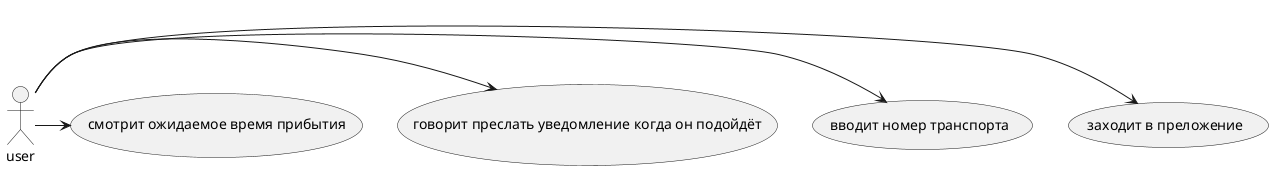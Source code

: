 @startuml

actor user
(заходит в преложение) as (ac1)
(вводит номер транспорта) as (ac2)
(говорит преслать уведомление когда он подойдёт) as (ac3)
(смотрит ожидаемое время прибытия) as (ac4)
user -> ac1
user -> ac2
user -> ac3
user -> ac4

@enduml